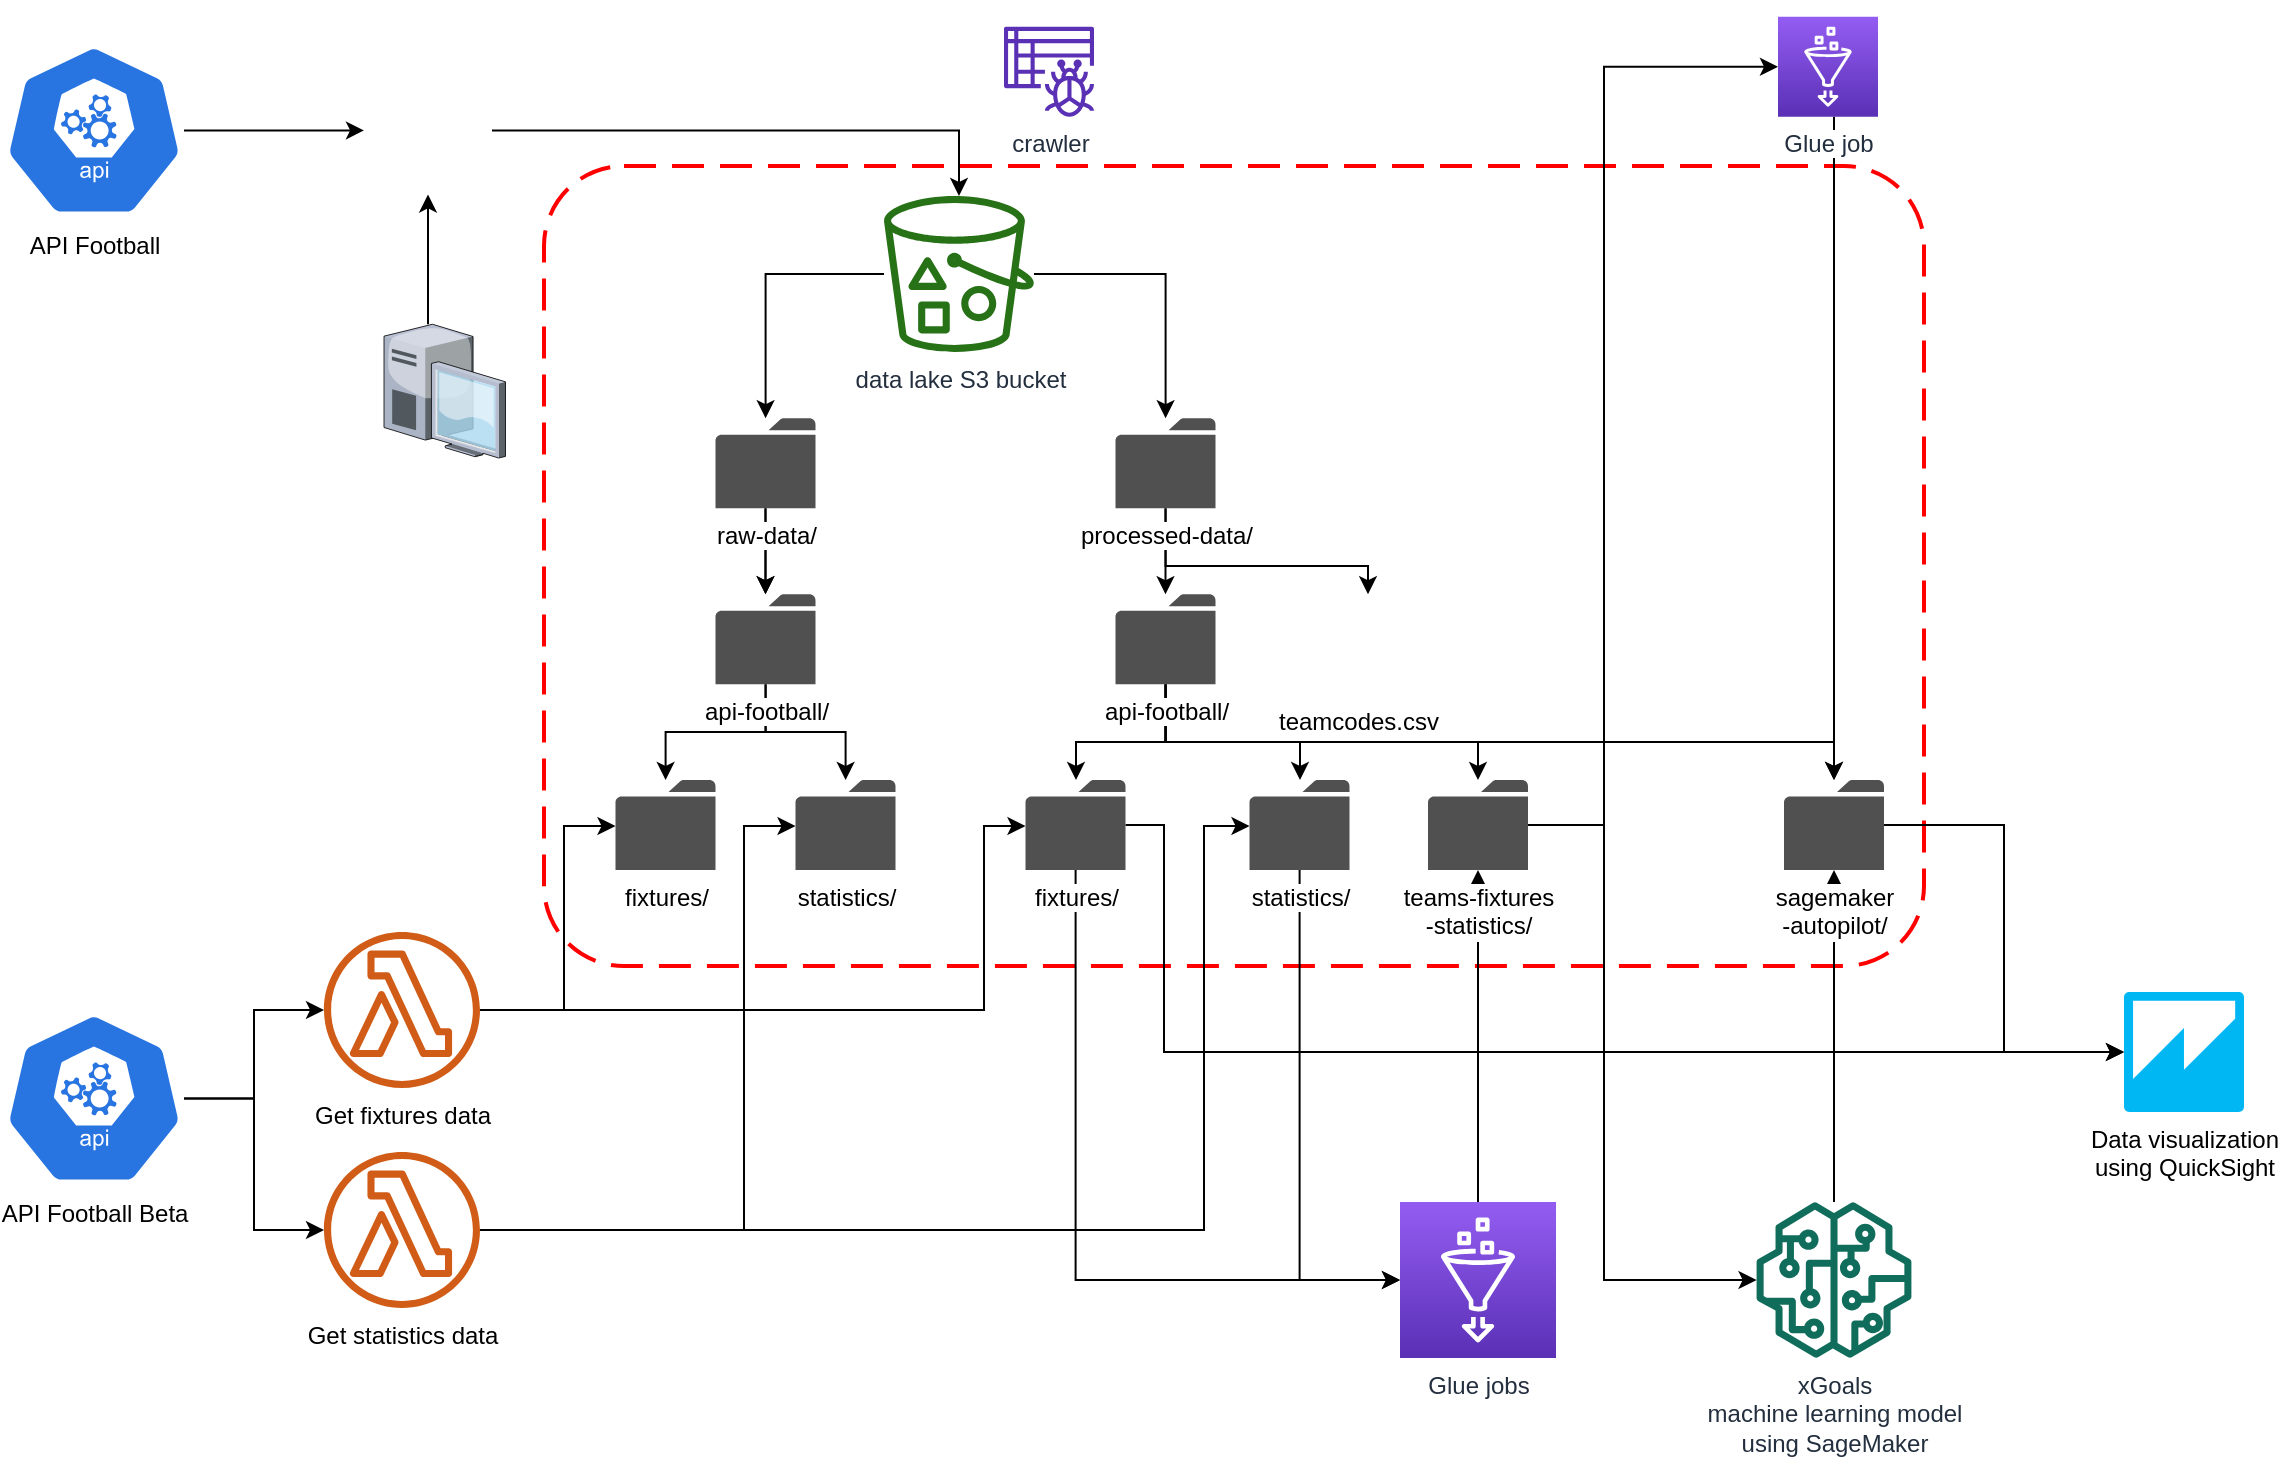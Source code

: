 <mxfile version="14.2.9" type="device"><diagram id="fZ6XgxfTlRaqBRFnUUyH" name="Page-1"><mxGraphModel dx="1021" dy="529" grid="1" gridSize="10" guides="1" tooltips="1" connect="1" arrows="1" fold="1" page="1" pageScale="1" pageWidth="1169" pageHeight="827" math="0" shadow="0"><root><mxCell id="0"/><mxCell id="1" parent="0"/><mxCell id="G5MgNoOFTjF3k5eLKiHk-107" value="" style="rounded=1;arcSize=10;dashed=1;dashPattern=8 4;strokeWidth=2;labelBackgroundColor=#ffffff;shadow=0;fillColor=none;strokeColor=#FF0000;" vertex="1" parent="1"><mxGeometry x="280" y="80" width="690" height="400" as="geometry"/></mxCell><mxCell id="G5MgNoOFTjF3k5eLKiHk-44" value="" style="edgeStyle=orthogonalEdgeStyle;rounded=0;orthogonalLoop=1;jettySize=auto;html=1;" edge="1" parent="1" source="G5MgNoOFTjF3k5eLKiHk-31" target="G5MgNoOFTjF3k5eLKiHk-33"><mxGeometry relative="1" as="geometry"/></mxCell><mxCell id="G5MgNoOFTjF3k5eLKiHk-71" style="edgeStyle=orthogonalEdgeStyle;rounded=0;orthogonalLoop=1;jettySize=auto;html=1;" edge="1" parent="1" source="G5MgNoOFTjF3k5eLKiHk-1" target="G5MgNoOFTjF3k5eLKiHk-70"><mxGeometry relative="1" as="geometry"><Array as="points"><mxPoint x="140" y="62"/><mxPoint x="140" y="62"/></Array></mxGeometry></mxCell><mxCell id="G5MgNoOFTjF3k5eLKiHk-1" value="&lt;br&gt;&lt;br&gt;&lt;br&gt;&lt;br&gt;&lt;br&gt;&lt;br&gt;&lt;br&gt;&lt;br&gt;API Football" style="html=1;dashed=0;whitespace=wrap;fillColor=#2875E2;strokeColor=#ffffff;points=[[0.005,0.63,0],[0.1,0.2,0],[0.9,0.2,0],[0.5,0,0],[0.995,0.63,0],[0.72,0.99,0],[0.5,1,0],[0.28,0.99,0]];shape=mxgraph.kubernetes.icon;prIcon=api;aspect=fixed;" vertex="1" parent="1"><mxGeometry x="10" y="19.0" width="90" height="86.4" as="geometry"/></mxCell><mxCell id="G5MgNoOFTjF3k5eLKiHk-75" style="edgeStyle=orthogonalEdgeStyle;rounded=0;orthogonalLoop=1;jettySize=auto;html=1;" edge="1" parent="1" source="G5MgNoOFTjF3k5eLKiHk-4" target="G5MgNoOFTjF3k5eLKiHk-54"><mxGeometry relative="1" as="geometry"><Array as="points"><mxPoint x="925" y="493"/><mxPoint x="925" y="493"/></Array></mxGeometry></mxCell><mxCell id="G5MgNoOFTjF3k5eLKiHk-4" value="xGoals&lt;br&gt;machine learning model&lt;br&gt;using SageMaker" style="outlineConnect=0;fontColor=#232F3E;gradientColor=none;fillColor=#116D5B;strokeColor=none;dashed=0;verticalLabelPosition=bottom;verticalAlign=top;align=center;html=1;fontSize=12;fontStyle=0;aspect=fixed;pointerEvents=1;shape=mxgraph.aws4.sagemaker_model;" vertex="1" parent="1"><mxGeometry x="886" y="598" width="78" height="78" as="geometry"/></mxCell><mxCell id="G5MgNoOFTjF3k5eLKiHk-6" value="Data visualization&lt;br&gt;using QuickSight" style="outlineConnect=0;dashed=0;verticalLabelPosition=bottom;verticalAlign=top;align=center;html=1;shape=mxgraph.aws3.quicksight;fillColor=#00B7F4;gradientColor=none;aspect=fixed;" vertex="1" parent="1"><mxGeometry x="1070" y="493" width="60" height="60" as="geometry"/></mxCell><mxCell id="G5MgNoOFTjF3k5eLKiHk-49" style="edgeStyle=orthogonalEdgeStyle;rounded=0;orthogonalLoop=1;jettySize=auto;html=1;" edge="1" parent="1" source="G5MgNoOFTjF3k5eLKiHk-10" target="G5MgNoOFTjF3k5eLKiHk-34"><mxGeometry relative="1" as="geometry"><Array as="points"><mxPoint x="290" y="502"/><mxPoint x="290" y="410"/></Array></mxGeometry></mxCell><mxCell id="G5MgNoOFTjF3k5eLKiHk-51" style="edgeStyle=orthogonalEdgeStyle;rounded=0;orthogonalLoop=1;jettySize=auto;html=1;" edge="1" parent="1" source="G5MgNoOFTjF3k5eLKiHk-10" target="G5MgNoOFTjF3k5eLKiHk-37"><mxGeometry relative="1" as="geometry"><Array as="points"><mxPoint x="500" y="502"/><mxPoint x="500" y="410"/></Array></mxGeometry></mxCell><mxCell id="G5MgNoOFTjF3k5eLKiHk-10" value="&lt;font color=&quot;#000000&quot;&gt;Get fixtures data&lt;/font&gt;" style="outlineConnect=0;fontColor=#232F3E;gradientColor=none;fillColor=#D05C17;strokeColor=none;dashed=0;verticalLabelPosition=bottom;verticalAlign=top;align=center;html=1;fontSize=12;fontStyle=0;aspect=fixed;pointerEvents=1;shape=mxgraph.aws4.lambda_function;" vertex="1" parent="1"><mxGeometry x="170" y="463" width="78" height="78" as="geometry"/></mxCell><mxCell id="G5MgNoOFTjF3k5eLKiHk-62" style="edgeStyle=orthogonalEdgeStyle;rounded=0;orthogonalLoop=1;jettySize=auto;html=1;" edge="1" parent="1" source="G5MgNoOFTjF3k5eLKiHk-15" target="G5MgNoOFTjF3k5eLKiHk-53"><mxGeometry relative="1" as="geometry"/></mxCell><mxCell id="G5MgNoOFTjF3k5eLKiHk-15" value="Glue jobs" style="points=[[0,0,0],[0.25,0,0],[0.5,0,0],[0.75,0,0],[1,0,0],[0,1,0],[0.25,1,0],[0.5,1,0],[0.75,1,0],[1,1,0],[0,0.25,0],[0,0.5,0],[0,0.75,0],[1,0.25,0],[1,0.5,0],[1,0.75,0]];outlineConnect=0;fontColor=#232F3E;gradientColor=#945DF2;gradientDirection=north;fillColor=#5A30B5;strokeColor=#ffffff;dashed=0;verticalLabelPosition=bottom;verticalAlign=top;align=center;html=1;fontSize=12;fontStyle=0;aspect=fixed;shape=mxgraph.aws4.resourceIcon;resIcon=mxgraph.aws4.glue;" vertex="1" parent="1"><mxGeometry x="708" y="598" width="78" height="78" as="geometry"/></mxCell><mxCell id="G5MgNoOFTjF3k5eLKiHk-23" style="edgeStyle=orthogonalEdgeStyle;rounded=0;orthogonalLoop=1;jettySize=auto;html=1;" edge="1" parent="1" source="G5MgNoOFTjF3k5eLKiHk-17" target="G5MgNoOFTjF3k5eLKiHk-10"><mxGeometry relative="1" as="geometry"/></mxCell><mxCell id="G5MgNoOFTjF3k5eLKiHk-24" style="edgeStyle=orthogonalEdgeStyle;rounded=0;orthogonalLoop=1;jettySize=auto;html=1;" edge="1" parent="1" source="G5MgNoOFTjF3k5eLKiHk-17" target="G5MgNoOFTjF3k5eLKiHk-18"><mxGeometry relative="1" as="geometry"/></mxCell><mxCell id="G5MgNoOFTjF3k5eLKiHk-17" value="&lt;br&gt;&lt;br&gt;&lt;br&gt;&lt;br&gt;&lt;br&gt;&lt;br&gt;&lt;br&gt;&lt;br&gt;API Football Beta" style="html=1;dashed=0;whitespace=wrap;fillColor=#2875E2;strokeColor=#ffffff;points=[[0.005,0.63,0],[0.1,0.2,0],[0.9,0.2,0],[0.5,0,0],[0.995,0.63,0],[0.72,0.99,0],[0.5,1,0],[0.28,0.99,0]];shape=mxgraph.kubernetes.icon;prIcon=api;aspect=fixed;" vertex="1" parent="1"><mxGeometry x="10" y="503" width="90" height="86.4" as="geometry"/></mxCell><mxCell id="G5MgNoOFTjF3k5eLKiHk-50" style="edgeStyle=orthogonalEdgeStyle;rounded=0;orthogonalLoop=1;jettySize=auto;html=1;" edge="1" parent="1" source="G5MgNoOFTjF3k5eLKiHk-18" target="G5MgNoOFTjF3k5eLKiHk-35"><mxGeometry relative="1" as="geometry"><Array as="points"><mxPoint x="380" y="612"/><mxPoint x="380" y="410"/></Array></mxGeometry></mxCell><mxCell id="G5MgNoOFTjF3k5eLKiHk-52" style="edgeStyle=orthogonalEdgeStyle;rounded=0;orthogonalLoop=1;jettySize=auto;html=1;" edge="1" parent="1" source="G5MgNoOFTjF3k5eLKiHk-18" target="G5MgNoOFTjF3k5eLKiHk-38"><mxGeometry relative="1" as="geometry"><Array as="points"><mxPoint x="610" y="612"/><mxPoint x="610" y="410"/></Array></mxGeometry></mxCell><mxCell id="G5MgNoOFTjF3k5eLKiHk-18" value="&lt;font color=&quot;#000000&quot;&gt;Get statistics data&lt;/font&gt;" style="outlineConnect=0;fontColor=#232F3E;gradientColor=none;fillColor=#D05C17;strokeColor=none;dashed=0;verticalLabelPosition=bottom;verticalAlign=top;align=center;html=1;fontSize=12;fontStyle=0;aspect=fixed;pointerEvents=1;shape=mxgraph.aws4.lambda_function;" vertex="1" parent="1"><mxGeometry x="170" y="573" width="78" height="78" as="geometry"/></mxCell><mxCell id="G5MgNoOFTjF3k5eLKiHk-42" style="edgeStyle=orthogonalEdgeStyle;rounded=0;orthogonalLoop=1;jettySize=auto;html=1;" edge="1" parent="1" source="G5MgNoOFTjF3k5eLKiHk-31" target="G5MgNoOFTjF3k5eLKiHk-33"><mxGeometry relative="1" as="geometry"/></mxCell><mxCell id="G5MgNoOFTjF3k5eLKiHk-43" style="edgeStyle=orthogonalEdgeStyle;rounded=0;orthogonalLoop=1;jettySize=auto;html=1;" edge="1" parent="1" source="G5MgNoOFTjF3k5eLKiHk-32" target="G5MgNoOFTjF3k5eLKiHk-36"><mxGeometry relative="1" as="geometry"/></mxCell><mxCell id="G5MgNoOFTjF3k5eLKiHk-34" value="fixtures/" style="pointerEvents=1;shadow=0;dashed=0;html=1;strokeColor=none;fillColor=#505050;labelPosition=center;verticalLabelPosition=bottom;verticalAlign=top;outlineConnect=0;align=center;shape=mxgraph.office.concepts.folder;labelBackgroundColor=#ffffff;" vertex="1" parent="1"><mxGeometry x="315.75" y="387" width="50" height="45" as="geometry"/></mxCell><mxCell id="G5MgNoOFTjF3k5eLKiHk-35" value="statistics/" style="pointerEvents=1;shadow=0;dashed=0;html=1;strokeColor=none;fillColor=#505050;labelPosition=center;verticalLabelPosition=bottom;verticalAlign=top;outlineConnect=0;align=center;shape=mxgraph.office.concepts.folder;labelBackgroundColor=#ffffff;" vertex="1" parent="1"><mxGeometry x="405.75" y="387" width="50" height="45" as="geometry"/></mxCell><mxCell id="G5MgNoOFTjF3k5eLKiHk-47" style="edgeStyle=orthogonalEdgeStyle;rounded=0;orthogonalLoop=1;jettySize=auto;html=1;" edge="1" parent="1" source="G5MgNoOFTjF3k5eLKiHk-36" target="G5MgNoOFTjF3k5eLKiHk-37"><mxGeometry relative="1" as="geometry"><Array as="points"><mxPoint x="591" y="368"/><mxPoint x="546" y="368"/></Array></mxGeometry></mxCell><mxCell id="G5MgNoOFTjF3k5eLKiHk-92" style="edgeStyle=orthogonalEdgeStyle;rounded=0;orthogonalLoop=1;jettySize=auto;html=1;" edge="1" parent="1" source="G5MgNoOFTjF3k5eLKiHk-36" target="G5MgNoOFTjF3k5eLKiHk-38"><mxGeometry relative="1" as="geometry"><Array as="points"><mxPoint x="591" y="368"/><mxPoint x="658" y="368"/></Array></mxGeometry></mxCell><mxCell id="G5MgNoOFTjF3k5eLKiHk-93" style="edgeStyle=orthogonalEdgeStyle;rounded=0;orthogonalLoop=1;jettySize=auto;html=1;" edge="1" parent="1" source="G5MgNoOFTjF3k5eLKiHk-36" target="G5MgNoOFTjF3k5eLKiHk-53"><mxGeometry relative="1" as="geometry"><Array as="points"><mxPoint x="591" y="368"/><mxPoint x="747" y="368"/></Array></mxGeometry></mxCell><mxCell id="G5MgNoOFTjF3k5eLKiHk-94" style="edgeStyle=orthogonalEdgeStyle;rounded=0;orthogonalLoop=1;jettySize=auto;html=1;" edge="1" parent="1" source="G5MgNoOFTjF3k5eLKiHk-36" target="G5MgNoOFTjF3k5eLKiHk-54"><mxGeometry relative="1" as="geometry"><Array as="points"><mxPoint x="591" y="368"/><mxPoint x="925" y="368"/></Array></mxGeometry></mxCell><mxCell id="G5MgNoOFTjF3k5eLKiHk-36" value="api-football/" style="pointerEvents=1;shadow=0;dashed=0;html=1;strokeColor=none;fillColor=#505050;labelPosition=center;verticalLabelPosition=bottom;verticalAlign=top;outlineConnect=0;align=center;shape=mxgraph.office.concepts.folder;labelBackgroundColor=#ffffff;" vertex="1" parent="1"><mxGeometry x="565.75" y="294.12" width="50" height="45" as="geometry"/></mxCell><mxCell id="G5MgNoOFTjF3k5eLKiHk-63" style="edgeStyle=orthogonalEdgeStyle;rounded=0;orthogonalLoop=1;jettySize=auto;html=1;entryX=0;entryY=0.5;entryDx=0;entryDy=0;entryPerimeter=0;" edge="1" parent="1" source="G5MgNoOFTjF3k5eLKiHk-37" target="G5MgNoOFTjF3k5eLKiHk-15"><mxGeometry relative="1" as="geometry"><Array as="points"><mxPoint x="546" y="637"/></Array></mxGeometry></mxCell><mxCell id="G5MgNoOFTjF3k5eLKiHk-80" style="edgeStyle=orthogonalEdgeStyle;rounded=0;orthogonalLoop=1;jettySize=auto;html=1;" edge="1" parent="1" source="G5MgNoOFTjF3k5eLKiHk-37" target="G5MgNoOFTjF3k5eLKiHk-6"><mxGeometry relative="1" as="geometry"><Array as="points"><mxPoint x="590" y="409"/><mxPoint x="590" y="523"/></Array></mxGeometry></mxCell><mxCell id="G5MgNoOFTjF3k5eLKiHk-37" value="fixtures/" style="pointerEvents=1;shadow=0;dashed=0;html=1;strokeColor=none;fillColor=#505050;labelPosition=center;verticalLabelPosition=bottom;verticalAlign=top;outlineConnect=0;align=center;shape=mxgraph.office.concepts.folder;labelBackgroundColor=#ffffff;" vertex="1" parent="1"><mxGeometry x="520.75" y="387" width="50" height="45" as="geometry"/></mxCell><mxCell id="G5MgNoOFTjF3k5eLKiHk-64" style="edgeStyle=orthogonalEdgeStyle;rounded=0;orthogonalLoop=1;jettySize=auto;html=1;entryX=0;entryY=0.5;entryDx=0;entryDy=0;entryPerimeter=0;" edge="1" parent="1" source="G5MgNoOFTjF3k5eLKiHk-38" target="G5MgNoOFTjF3k5eLKiHk-15"><mxGeometry relative="1" as="geometry"><Array as="points"><mxPoint x="658" y="637"/></Array></mxGeometry></mxCell><mxCell id="G5MgNoOFTjF3k5eLKiHk-38" value="statistics/" style="pointerEvents=1;shadow=0;dashed=0;html=1;strokeColor=none;fillColor=#505050;labelPosition=center;verticalLabelPosition=bottom;verticalAlign=top;outlineConnect=0;align=center;shape=mxgraph.office.concepts.folder;labelBackgroundColor=#ffffff;" vertex="1" parent="1"><mxGeometry x="632.75" y="387" width="50" height="45" as="geometry"/></mxCell><mxCell id="G5MgNoOFTjF3k5eLKiHk-40" style="edgeStyle=orthogonalEdgeStyle;rounded=0;orthogonalLoop=1;jettySize=auto;html=1;" edge="1" parent="1" source="G5MgNoOFTjF3k5eLKiHk-39" target="G5MgNoOFTjF3k5eLKiHk-31"><mxGeometry relative="1" as="geometry"/></mxCell><mxCell id="G5MgNoOFTjF3k5eLKiHk-41" style="edgeStyle=orthogonalEdgeStyle;rounded=0;orthogonalLoop=1;jettySize=auto;html=1;" edge="1" parent="1" source="G5MgNoOFTjF3k5eLKiHk-39" target="G5MgNoOFTjF3k5eLKiHk-32"><mxGeometry relative="1" as="geometry"/></mxCell><mxCell id="G5MgNoOFTjF3k5eLKiHk-39" value="data lake S3 bucket" style="outlineConnect=0;fontColor=#232F3E;gradientColor=none;fillColor=#277116;strokeColor=none;dashed=0;verticalLabelPosition=bottom;verticalAlign=top;align=center;html=1;fontSize=12;fontStyle=0;aspect=fixed;pointerEvents=1;shape=mxgraph.aws4.bucket_with_objects;" vertex="1" parent="1"><mxGeometry x="450" y="95" width="75" height="78" as="geometry"/></mxCell><mxCell id="G5MgNoOFTjF3k5eLKiHk-45" style="edgeStyle=orthogonalEdgeStyle;rounded=0;orthogonalLoop=1;jettySize=auto;html=1;" edge="1" parent="1" source="G5MgNoOFTjF3k5eLKiHk-33" target="G5MgNoOFTjF3k5eLKiHk-34"><mxGeometry relative="1" as="geometry"/></mxCell><mxCell id="G5MgNoOFTjF3k5eLKiHk-46" style="edgeStyle=orthogonalEdgeStyle;rounded=0;orthogonalLoop=1;jettySize=auto;html=1;" edge="1" parent="1" source="G5MgNoOFTjF3k5eLKiHk-33" target="G5MgNoOFTjF3k5eLKiHk-35"><mxGeometry relative="1" as="geometry"/></mxCell><mxCell id="G5MgNoOFTjF3k5eLKiHk-33" value="api-football/" style="pointerEvents=1;shadow=0;dashed=0;html=1;strokeColor=none;fillColor=#505050;labelPosition=center;verticalLabelPosition=bottom;verticalAlign=top;outlineConnect=0;align=center;shape=mxgraph.office.concepts.folder;labelBackgroundColor=#ffffff;" vertex="1" parent="1"><mxGeometry x="365.75" y="294.12" width="50" height="45" as="geometry"/></mxCell><mxCell id="G5MgNoOFTjF3k5eLKiHk-31" value="raw-data/" style="pointerEvents=1;shadow=0;dashed=0;html=1;strokeColor=none;fillColor=#505050;labelPosition=center;verticalLabelPosition=bottom;verticalAlign=top;outlineConnect=0;align=center;shape=mxgraph.office.concepts.folder;labelBackgroundColor=#ffffff;" vertex="1" parent="1"><mxGeometry x="365.75" y="206.12" width="50" height="45" as="geometry"/></mxCell><mxCell id="G5MgNoOFTjF3k5eLKiHk-98" style="edgeStyle=orthogonalEdgeStyle;rounded=0;orthogonalLoop=1;jettySize=auto;html=1;" edge="1" parent="1" source="G5MgNoOFTjF3k5eLKiHk-32" target="G5MgNoOFTjF3k5eLKiHk-97"><mxGeometry relative="1" as="geometry"><Array as="points"><mxPoint x="591" y="280"/><mxPoint x="692" y="280"/></Array></mxGeometry></mxCell><mxCell id="G5MgNoOFTjF3k5eLKiHk-32" value="processed-data/" style="pointerEvents=1;shadow=0;dashed=0;html=1;strokeColor=none;fillColor=#505050;labelPosition=center;verticalLabelPosition=bottom;verticalAlign=top;outlineConnect=0;align=center;shape=mxgraph.office.concepts.folder;labelBackgroundColor=#ffffff;" vertex="1" parent="1"><mxGeometry x="565.75" y="206.12" width="50" height="45" as="geometry"/></mxCell><mxCell id="G5MgNoOFTjF3k5eLKiHk-95" style="edgeStyle=orthogonalEdgeStyle;rounded=0;orthogonalLoop=1;jettySize=auto;html=1;entryX=0;entryY=0.5;entryDx=0;entryDy=0;entryPerimeter=0;" edge="1" parent="1" source="G5MgNoOFTjF3k5eLKiHk-53" target="G5MgNoOFTjF3k5eLKiHk-87"><mxGeometry relative="1" as="geometry"><Array as="points"><mxPoint x="810" y="409"/><mxPoint x="810" y="30"/></Array></mxGeometry></mxCell><mxCell id="G5MgNoOFTjF3k5eLKiHk-103" style="edgeStyle=orthogonalEdgeStyle;rounded=0;orthogonalLoop=1;jettySize=auto;html=1;" edge="1" parent="1" source="G5MgNoOFTjF3k5eLKiHk-53" target="G5MgNoOFTjF3k5eLKiHk-4"><mxGeometry relative="1" as="geometry"><mxPoint x="810" y="640" as="targetPoint"/><Array as="points"><mxPoint x="810" y="409"/><mxPoint x="810" y="637"/></Array></mxGeometry></mxCell><mxCell id="G5MgNoOFTjF3k5eLKiHk-53" value="teams-fixtures&lt;br&gt;-statistics/" style="pointerEvents=1;shadow=0;dashed=0;html=1;strokeColor=none;fillColor=#505050;labelPosition=center;verticalLabelPosition=bottom;verticalAlign=top;outlineConnect=0;align=center;shape=mxgraph.office.concepts.folder;labelBackgroundColor=#ffffff;" vertex="1" parent="1"><mxGeometry x="722" y="387" width="50" height="45" as="geometry"/></mxCell><mxCell id="G5MgNoOFTjF3k5eLKiHk-76" style="edgeStyle=orthogonalEdgeStyle;rounded=0;orthogonalLoop=1;jettySize=auto;html=1;entryX=0;entryY=0.5;entryDx=0;entryDy=0;entryPerimeter=0;" edge="1" parent="1" source="G5MgNoOFTjF3k5eLKiHk-54" target="G5MgNoOFTjF3k5eLKiHk-6"><mxGeometry relative="1" as="geometry"/></mxCell><mxCell id="G5MgNoOFTjF3k5eLKiHk-54" value="sagemaker&lt;br&gt;-autopilot/" style="pointerEvents=1;shadow=0;dashed=0;html=1;strokeColor=none;fillColor=#505050;labelPosition=center;verticalLabelPosition=bottom;verticalAlign=top;outlineConnect=0;align=center;shape=mxgraph.office.concepts.folder;labelBackgroundColor=#ffffff;" vertex="1" parent="1"><mxGeometry x="900" y="387" width="50" height="45" as="geometry"/></mxCell><mxCell id="G5MgNoOFTjF3k5eLKiHk-81" style="edgeStyle=orthogonalEdgeStyle;rounded=0;orthogonalLoop=1;jettySize=auto;html=1;" edge="1" parent="1" source="G5MgNoOFTjF3k5eLKiHk-69" target="G5MgNoOFTjF3k5eLKiHk-70"><mxGeometry relative="1" as="geometry"><Array as="points"><mxPoint x="222" y="149"/><mxPoint x="222" y="149"/></Array></mxGeometry></mxCell><mxCell id="G5MgNoOFTjF3k5eLKiHk-69" value="" style="verticalLabelPosition=bottom;aspect=fixed;html=1;verticalAlign=top;strokeColor=none;align=center;outlineConnect=0;shape=mxgraph.citrix.desktop;labelBackgroundColor=#ffffff;" vertex="1" parent="1"><mxGeometry x="200" y="159.12" width="60.74" height="66.88" as="geometry"/></mxCell><mxCell id="G5MgNoOFTjF3k5eLKiHk-86" style="edgeStyle=orthogonalEdgeStyle;rounded=0;orthogonalLoop=1;jettySize=auto;html=1;" edge="1" parent="1" source="G5MgNoOFTjF3k5eLKiHk-70" target="G5MgNoOFTjF3k5eLKiHk-39"><mxGeometry relative="1" as="geometry"/></mxCell><mxCell id="G5MgNoOFTjF3k5eLKiHk-70" value="" style="shape=image;html=1;verticalAlign=top;verticalLabelPosition=bottom;labelBackgroundColor=#ffffff;imageAspect=0;aspect=fixed;image=https://cdn2.iconfinder.com/data/icons/oxygen/64x64/mimetypes/text-x-python.png" vertex="1" parent="1"><mxGeometry x="190" y="30.2" width="64" height="64" as="geometry"/></mxCell><mxCell id="G5MgNoOFTjF3k5eLKiHk-104" style="edgeStyle=orthogonalEdgeStyle;rounded=0;orthogonalLoop=1;jettySize=auto;html=1;" edge="1" parent="1" source="G5MgNoOFTjF3k5eLKiHk-87" target="G5MgNoOFTjF3k5eLKiHk-54"><mxGeometry relative="1" as="geometry"><Array as="points"><mxPoint x="925" y="170"/><mxPoint x="925" y="170"/></Array></mxGeometry></mxCell><mxCell id="G5MgNoOFTjF3k5eLKiHk-87" value="Glue job" style="points=[[0,0,0],[0.25,0,0],[0.5,0,0],[0.75,0,0],[1,0,0],[0,1,0],[0.25,1,0],[0.5,1,0],[0.75,1,0],[1,1,0],[0,0.25,0],[0,0.5,0],[0,0.75,0],[1,0.25,0],[1,0.5,0],[1,0.75,0]];outlineConnect=0;fontColor=#232F3E;gradientColor=#945DF2;gradientDirection=north;fillColor=#5A30B5;strokeColor=#ffffff;dashed=0;verticalLabelPosition=bottom;verticalAlign=top;align=center;html=1;fontSize=12;fontStyle=0;aspect=fixed;shape=mxgraph.aws4.resourceIcon;resIcon=mxgraph.aws4.glue;labelBackgroundColor=#ffffff;" vertex="1" parent="1"><mxGeometry x="897" y="5.4" width="50" height="50" as="geometry"/></mxCell><mxCell id="G5MgNoOFTjF3k5eLKiHk-97" value="teamcodes.csv" style="shape=image;html=1;verticalAlign=top;verticalLabelPosition=bottom;labelBackgroundColor=#ffffff;imageAspect=0;aspect=fixed;image=https://cdn3.iconfinder.com/data/icons/file-extension-vol-1/48/csv_file_database_extension_data-128.png" vertex="1" parent="1"><mxGeometry x="662" y="294.12" width="50" height="50" as="geometry"/></mxCell><mxCell id="G5MgNoOFTjF3k5eLKiHk-99" value="crawler" style="outlineConnect=0;fontColor=#232F3E;gradientColor=none;fillColor=#5A30B5;strokeColor=none;dashed=0;verticalLabelPosition=bottom;verticalAlign=top;align=center;html=1;fontSize=12;fontStyle=0;aspect=fixed;pointerEvents=1;shape=mxgraph.aws4.glue_crawlers;labelBackgroundColor=#ffffff;" vertex="1" parent="1"><mxGeometry x="510" y="10.4" width="45" height="45" as="geometry"/></mxCell></root></mxGraphModel></diagram></mxfile>